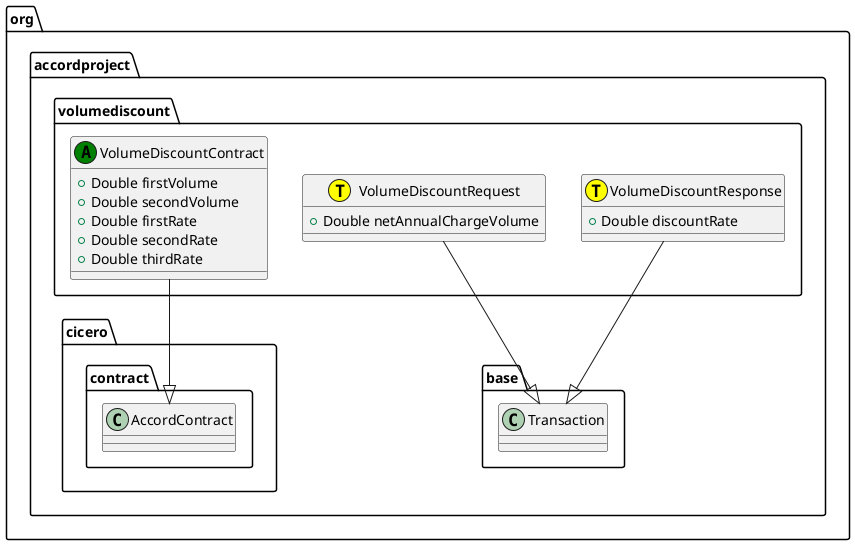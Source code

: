 @startuml
class org.accordproject.volumediscount.VolumeDiscountContract << (A,green) >> {
   + Double firstVolume
   + Double secondVolume
   + Double firstRate
   + Double secondRate
   + Double thirdRate
}
org.accordproject.volumediscount.VolumeDiscountContract --|> org.accordproject.cicero.contract.AccordContract
class org.accordproject.volumediscount.VolumeDiscountRequest << (T,yellow) >> {
   + Double netAnnualChargeVolume
}
org.accordproject.volumediscount.VolumeDiscountRequest --|> org.accordproject.base.Transaction
class org.accordproject.volumediscount.VolumeDiscountResponse << (T,yellow) >> {
   + Double discountRate
}
org.accordproject.volumediscount.VolumeDiscountResponse --|> org.accordproject.base.Transaction
@enduml
